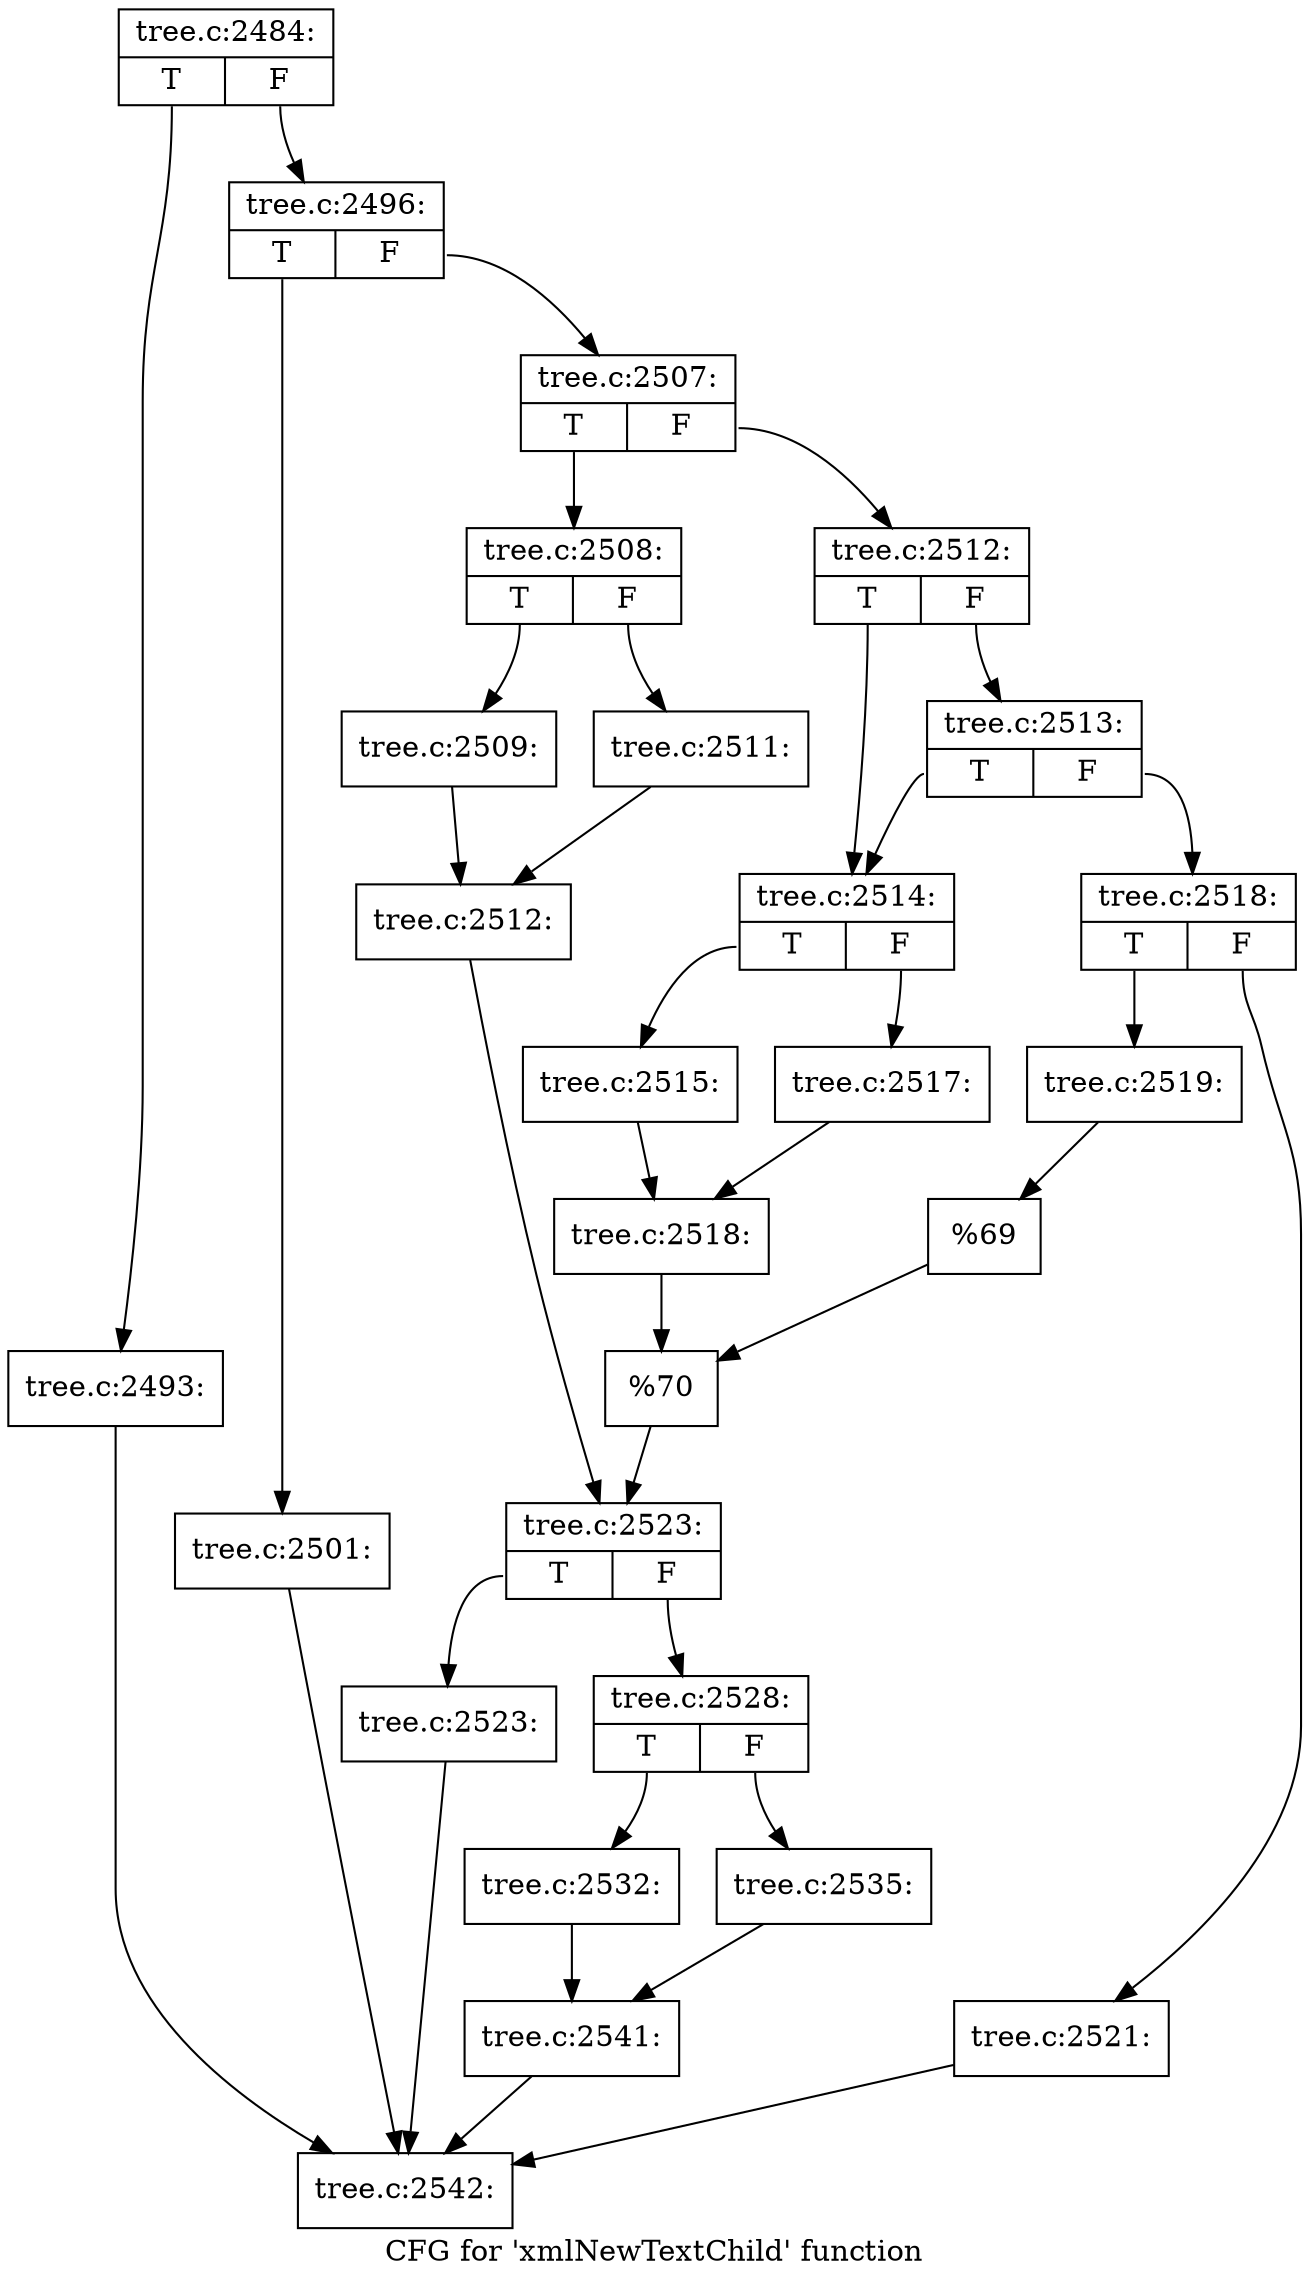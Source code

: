 digraph "CFG for 'xmlNewTextChild' function" {
	label="CFG for 'xmlNewTextChild' function";

	Node0x55ad0bae00c0 [shape=record,label="{tree.c:2484:|{<s0>T|<s1>F}}"];
	Node0x55ad0bae00c0:s0 -> Node0x55ad0bae5ef0;
	Node0x55ad0bae00c0:s1 -> Node0x55ad0bae5f40;
	Node0x55ad0bae5ef0 [shape=record,label="{tree.c:2493:}"];
	Node0x55ad0bae5ef0 -> Node0x55ad0badb200;
	Node0x55ad0bae5f40 [shape=record,label="{tree.c:2496:|{<s0>T|<s1>F}}"];
	Node0x55ad0bae5f40:s0 -> Node0x55ad0bae6470;
	Node0x55ad0bae5f40:s1 -> Node0x55ad0bae64c0;
	Node0x55ad0bae6470 [shape=record,label="{tree.c:2501:}"];
	Node0x55ad0bae6470 -> Node0x55ad0badb200;
	Node0x55ad0bae64c0 [shape=record,label="{tree.c:2507:|{<s0>T|<s1>F}}"];
	Node0x55ad0bae64c0:s0 -> Node0x55ad0bae69f0;
	Node0x55ad0bae64c0:s1 -> Node0x55ad0bae6a90;
	Node0x55ad0bae69f0 [shape=record,label="{tree.c:2508:|{<s0>T|<s1>F}}"];
	Node0x55ad0bae69f0:s0 -> Node0x55ad0bae6ee0;
	Node0x55ad0bae69f0:s1 -> Node0x55ad0bae6f80;
	Node0x55ad0bae6ee0 [shape=record,label="{tree.c:2509:}"];
	Node0x55ad0bae6ee0 -> Node0x55ad0bae6f30;
	Node0x55ad0bae6f80 [shape=record,label="{tree.c:2511:}"];
	Node0x55ad0bae6f80 -> Node0x55ad0bae6f30;
	Node0x55ad0bae6f30 [shape=record,label="{tree.c:2512:}"];
	Node0x55ad0bae6f30 -> Node0x55ad0bae6a40;
	Node0x55ad0bae6a90 [shape=record,label="{tree.c:2512:|{<s0>T|<s1>F}}"];
	Node0x55ad0bae6a90:s0 -> Node0x55ad0bae7ff0;
	Node0x55ad0bae6a90:s1 -> Node0x55ad0bae80e0;
	Node0x55ad0bae80e0 [shape=record,label="{tree.c:2513:|{<s0>T|<s1>F}}"];
	Node0x55ad0bae80e0:s0 -> Node0x55ad0bae7ff0;
	Node0x55ad0bae80e0:s1 -> Node0x55ad0bae8090;
	Node0x55ad0bae7ff0 [shape=record,label="{tree.c:2514:|{<s0>T|<s1>F}}"];
	Node0x55ad0bae7ff0:s0 -> Node0x55ad0bae8890;
	Node0x55ad0bae7ff0:s1 -> Node0x55ad0bae8930;
	Node0x55ad0bae8890 [shape=record,label="{tree.c:2515:}"];
	Node0x55ad0bae8890 -> Node0x55ad0bae88e0;
	Node0x55ad0bae8930 [shape=record,label="{tree.c:2517:}"];
	Node0x55ad0bae8930 -> Node0x55ad0bae88e0;
	Node0x55ad0bae88e0 [shape=record,label="{tree.c:2518:}"];
	Node0x55ad0bae88e0 -> Node0x55ad0bae8040;
	Node0x55ad0bae8090 [shape=record,label="{tree.c:2518:|{<s0>T|<s1>F}}"];
	Node0x55ad0bae8090:s0 -> Node0x55ad0bae9e80;
	Node0x55ad0bae8090:s1 -> Node0x55ad0bae9f20;
	Node0x55ad0bae9e80 [shape=record,label="{tree.c:2519:}"];
	Node0x55ad0bae9e80 -> Node0x55ad0bae9ed0;
	Node0x55ad0bae9f20 [shape=record,label="{tree.c:2521:}"];
	Node0x55ad0bae9f20 -> Node0x55ad0badb200;
	Node0x55ad0bae9ed0 [shape=record,label="{%69}"];
	Node0x55ad0bae9ed0 -> Node0x55ad0bae8040;
	Node0x55ad0bae8040 [shape=record,label="{%70}"];
	Node0x55ad0bae8040 -> Node0x55ad0bae6a40;
	Node0x55ad0bae6a40 [shape=record,label="{tree.c:2523:|{<s0>T|<s1>F}}"];
	Node0x55ad0bae6a40:s0 -> Node0x55ad0baead50;
	Node0x55ad0bae6a40:s1 -> Node0x55ad0baeada0;
	Node0x55ad0baead50 [shape=record,label="{tree.c:2523:}"];
	Node0x55ad0baead50 -> Node0x55ad0badb200;
	Node0x55ad0baeada0 [shape=record,label="{tree.c:2528:|{<s0>T|<s1>F}}"];
	Node0x55ad0baeada0:s0 -> Node0x55ad0baebab0;
	Node0x55ad0baeada0:s1 -> Node0x55ad0baebb50;
	Node0x55ad0baebab0 [shape=record,label="{tree.c:2532:}"];
	Node0x55ad0baebab0 -> Node0x55ad0baebb00;
	Node0x55ad0baebb50 [shape=record,label="{tree.c:2535:}"];
	Node0x55ad0baebb50 -> Node0x55ad0baebb00;
	Node0x55ad0baebb00 [shape=record,label="{tree.c:2541:}"];
	Node0x55ad0baebb00 -> Node0x55ad0badb200;
	Node0x55ad0badb200 [shape=record,label="{tree.c:2542:}"];
}
